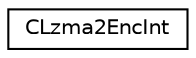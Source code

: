 digraph "Graphical Class Hierarchy"
{
 // LATEX_PDF_SIZE
  edge [fontname="Helvetica",fontsize="10",labelfontname="Helvetica",labelfontsize="10"];
  node [fontname="Helvetica",fontsize="10",shape=record];
  rankdir="LR";
  Node0 [label="CLzma2EncInt",height=0.2,width=0.4,color="black", fillcolor="white", style="filled",URL="$struct_c_lzma2_enc_int.html",tooltip=" "];
}
